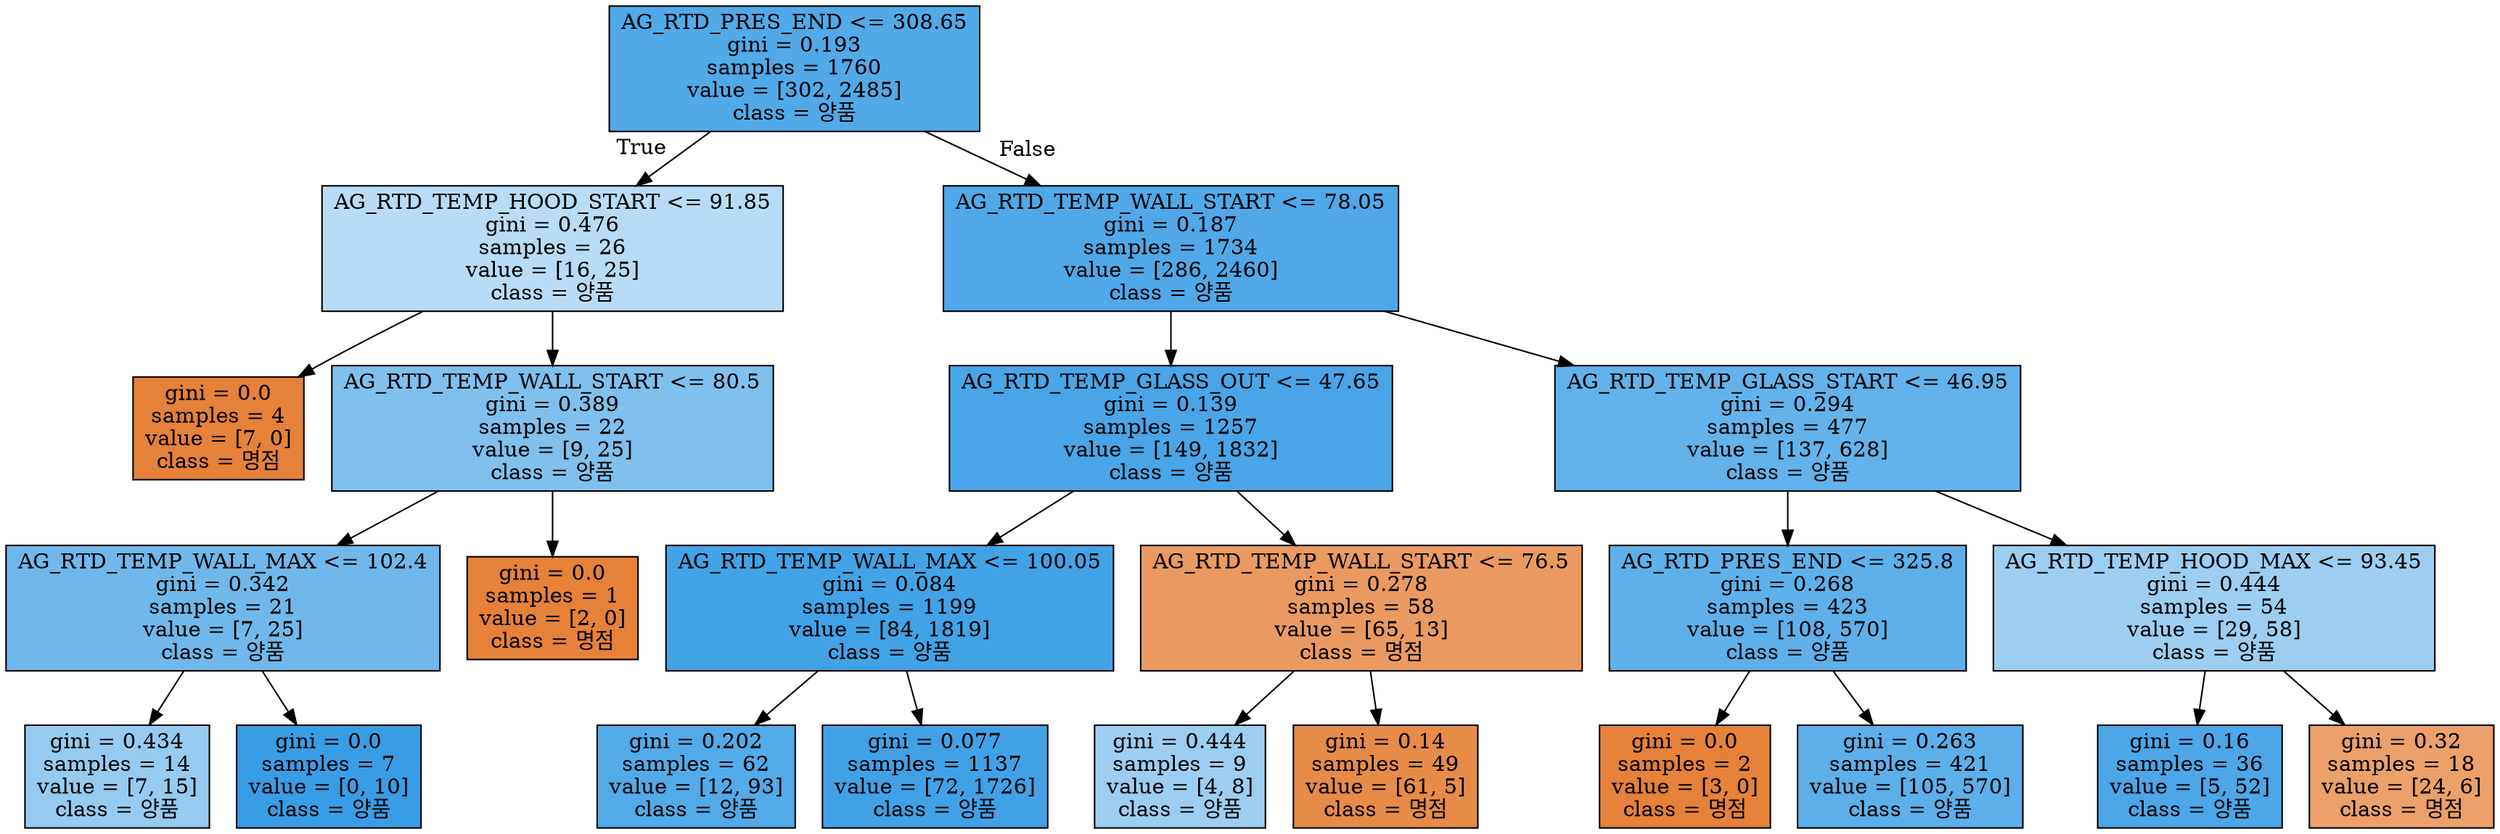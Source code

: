 digraph Tree {
node [shape=box, style="filled", color="black"] ;
0 [label="AG_RTD_PRES_END <= 308.65\ngini = 0.193\nsamples = 1760\nvalue = [302, 2485]\nclass = 양품", fillcolor="#51a9e8"] ;
1 [label="AG_RTD_TEMP_HOOD_START <= 91.85\ngini = 0.476\nsamples = 26\nvalue = [16, 25]\nclass = 양품", fillcolor="#b8dcf6"] ;
0 -> 1 [labeldistance=2.5, labelangle=45, headlabel="True"] ;
2 [label="gini = 0.0\nsamples = 4\nvalue = [7, 0]\nclass = 명점", fillcolor="#e58139"] ;
1 -> 2 ;
3 [label="AG_RTD_TEMP_WALL_START <= 80.5\ngini = 0.389\nsamples = 22\nvalue = [9, 25]\nclass = 양품", fillcolor="#80c0ee"] ;
1 -> 3 ;
4 [label="AG_RTD_TEMP_WALL_MAX <= 102.4\ngini = 0.342\nsamples = 21\nvalue = [7, 25]\nclass = 양품", fillcolor="#70b8ec"] ;
3 -> 4 ;
5 [label="gini = 0.434\nsamples = 14\nvalue = [7, 15]\nclass = 양품", fillcolor="#95cbf1"] ;
4 -> 5 ;
6 [label="gini = 0.0\nsamples = 7\nvalue = [0, 10]\nclass = 양품", fillcolor="#399de5"] ;
4 -> 6 ;
7 [label="gini = 0.0\nsamples = 1\nvalue = [2, 0]\nclass = 명점", fillcolor="#e58139"] ;
3 -> 7 ;
8 [label="AG_RTD_TEMP_WALL_START <= 78.05\ngini = 0.187\nsamples = 1734\nvalue = [286, 2460]\nclass = 양품", fillcolor="#50a8e8"] ;
0 -> 8 [labeldistance=2.5, labelangle=-45, headlabel="False"] ;
9 [label="AG_RTD_TEMP_GLASS_OUT <= 47.65\ngini = 0.139\nsamples = 1257\nvalue = [149, 1832]\nclass = 양품", fillcolor="#49a5e7"] ;
8 -> 9 ;
10 [label="AG_RTD_TEMP_WALL_MAX <= 100.05\ngini = 0.084\nsamples = 1199\nvalue = [84, 1819]\nclass = 양품", fillcolor="#42a2e6"] ;
9 -> 10 ;
11 [label="gini = 0.202\nsamples = 62\nvalue = [12, 93]\nclass = 양품", fillcolor="#53aae8"] ;
10 -> 11 ;
12 [label="gini = 0.077\nsamples = 1137\nvalue = [72, 1726]\nclass = 양품", fillcolor="#41a1e6"] ;
10 -> 12 ;
13 [label="AG_RTD_TEMP_WALL_START <= 76.5\ngini = 0.278\nsamples = 58\nvalue = [65, 13]\nclass = 명점", fillcolor="#ea9a61"] ;
9 -> 13 ;
14 [label="gini = 0.444\nsamples = 9\nvalue = [4, 8]\nclass = 양품", fillcolor="#9ccef2"] ;
13 -> 14 ;
15 [label="gini = 0.14\nsamples = 49\nvalue = [61, 5]\nclass = 명점", fillcolor="#e78b49"] ;
13 -> 15 ;
16 [label="AG_RTD_TEMP_GLASS_START <= 46.95\ngini = 0.294\nsamples = 477\nvalue = [137, 628]\nclass = 양품", fillcolor="#64b2eb"] ;
8 -> 16 ;
17 [label="AG_RTD_PRES_END <= 325.8\ngini = 0.268\nsamples = 423\nvalue = [108, 570]\nclass = 양품", fillcolor="#5fb0ea"] ;
16 -> 17 ;
18 [label="gini = 0.0\nsamples = 2\nvalue = [3, 0]\nclass = 명점", fillcolor="#e58139"] ;
17 -> 18 ;
19 [label="gini = 0.263\nsamples = 421\nvalue = [105, 570]\nclass = 양품", fillcolor="#5dafea"] ;
17 -> 19 ;
20 [label="AG_RTD_TEMP_HOOD_MAX <= 93.45\ngini = 0.444\nsamples = 54\nvalue = [29, 58]\nclass = 양품", fillcolor="#9ccef2"] ;
16 -> 20 ;
21 [label="gini = 0.16\nsamples = 36\nvalue = [5, 52]\nclass = 양품", fillcolor="#4ca6e8"] ;
20 -> 21 ;
22 [label="gini = 0.32\nsamples = 18\nvalue = [24, 6]\nclass = 명점", fillcolor="#eca06a"] ;
20 -> 22 ;
}